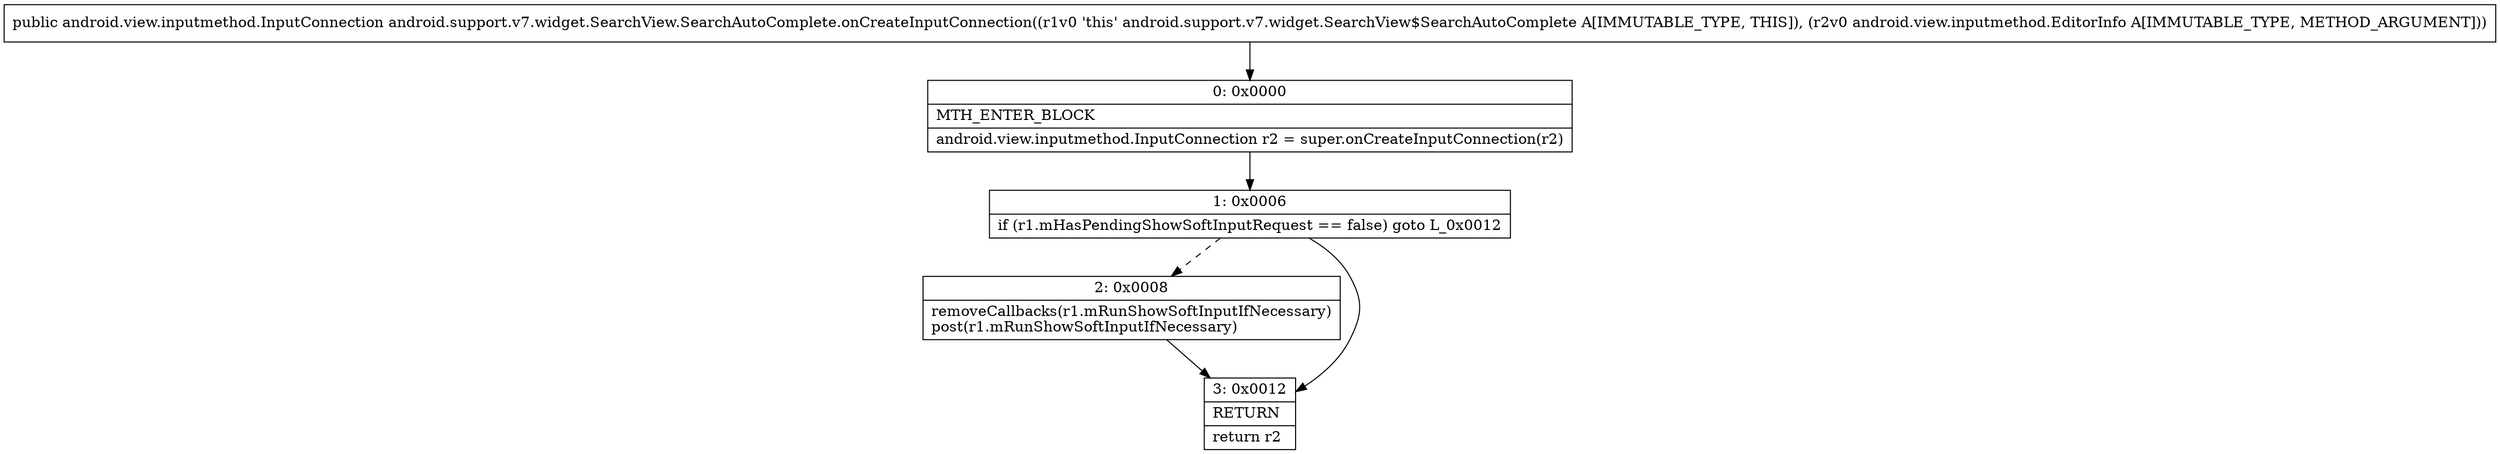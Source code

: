 digraph "CFG forandroid.support.v7.widget.SearchView.SearchAutoComplete.onCreateInputConnection(Landroid\/view\/inputmethod\/EditorInfo;)Landroid\/view\/inputmethod\/InputConnection;" {
Node_0 [shape=record,label="{0\:\ 0x0000|MTH_ENTER_BLOCK\l|android.view.inputmethod.InputConnection r2 = super.onCreateInputConnection(r2)\l}"];
Node_1 [shape=record,label="{1\:\ 0x0006|if (r1.mHasPendingShowSoftInputRequest == false) goto L_0x0012\l}"];
Node_2 [shape=record,label="{2\:\ 0x0008|removeCallbacks(r1.mRunShowSoftInputIfNecessary)\lpost(r1.mRunShowSoftInputIfNecessary)\l}"];
Node_3 [shape=record,label="{3\:\ 0x0012|RETURN\l|return r2\l}"];
MethodNode[shape=record,label="{public android.view.inputmethod.InputConnection android.support.v7.widget.SearchView.SearchAutoComplete.onCreateInputConnection((r1v0 'this' android.support.v7.widget.SearchView$SearchAutoComplete A[IMMUTABLE_TYPE, THIS]), (r2v0 android.view.inputmethod.EditorInfo A[IMMUTABLE_TYPE, METHOD_ARGUMENT])) }"];
MethodNode -> Node_0;
Node_0 -> Node_1;
Node_1 -> Node_2[style=dashed];
Node_1 -> Node_3;
Node_2 -> Node_3;
}


